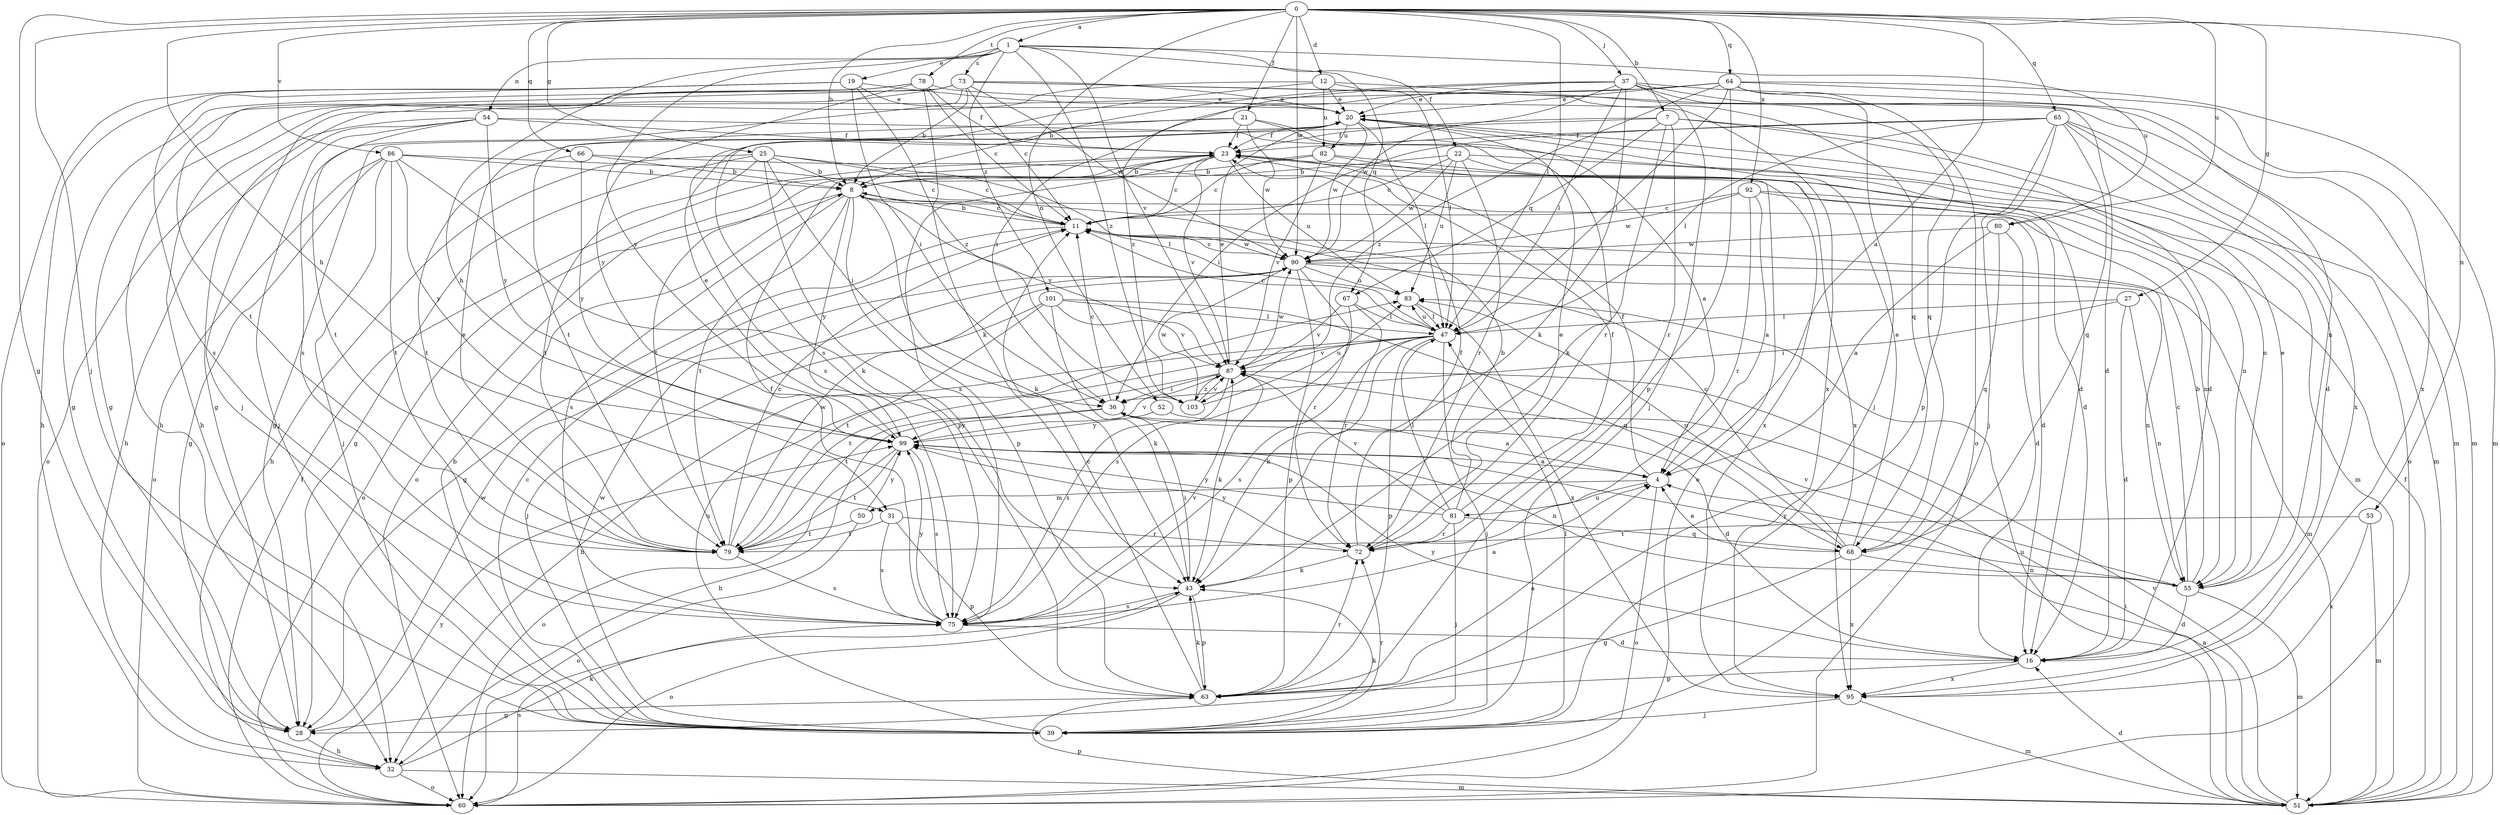 strict digraph  {
0;
1;
4;
7;
8;
11;
12;
16;
19;
20;
21;
22;
23;
25;
27;
28;
31;
32;
36;
37;
39;
43;
47;
50;
51;
52;
53;
54;
55;
60;
63;
64;
65;
66;
67;
68;
72;
73;
75;
78;
79;
80;
81;
82;
83;
86;
87;
90;
92;
95;
99;
101;
103;
0 -> 1  [label=a];
0 -> 4  [label=a];
0 -> 7  [label=b];
0 -> 8  [label=b];
0 -> 12  [label=d];
0 -> 21  [label=f];
0 -> 25  [label=g];
0 -> 27  [label=g];
0 -> 28  [label=g];
0 -> 31  [label=h];
0 -> 37  [label=j];
0 -> 39  [label=j];
0 -> 47  [label=l];
0 -> 52  [label=n];
0 -> 53  [label=n];
0 -> 64  [label=q];
0 -> 65  [label=q];
0 -> 66  [label=q];
0 -> 78  [label=t];
0 -> 80  [label=u];
0 -> 86  [label=v];
0 -> 90  [label=w];
0 -> 92  [label=x];
1 -> 19  [label=e];
1 -> 22  [label=f];
1 -> 31  [label=h];
1 -> 54  [label=n];
1 -> 67  [label=q];
1 -> 73  [label=s];
1 -> 80  [label=u];
1 -> 87  [label=v];
1 -> 99  [label=y];
1 -> 101  [label=z];
1 -> 103  [label=z];
4 -> 23  [label=f];
4 -> 50  [label=m];
4 -> 60  [label=o];
4 -> 81  [label=u];
7 -> 16  [label=d];
7 -> 23  [label=f];
7 -> 28  [label=g];
7 -> 43  [label=k];
7 -> 51  [label=m];
7 -> 67  [label=q];
7 -> 72  [label=r];
8 -> 11  [label=c];
8 -> 43  [label=k];
8 -> 60  [label=o];
8 -> 63  [label=p];
8 -> 75  [label=s];
8 -> 79  [label=t];
8 -> 87  [label=v];
8 -> 99  [label=y];
11 -> 8  [label=b];
11 -> 28  [label=g];
11 -> 90  [label=w];
12 -> 20  [label=e];
12 -> 32  [label=h];
12 -> 47  [label=l];
12 -> 68  [label=q];
12 -> 75  [label=s];
12 -> 82  [label=u];
16 -> 63  [label=p];
16 -> 95  [label=x];
16 -> 99  [label=y];
19 -> 20  [label=e];
19 -> 32  [label=h];
19 -> 36  [label=i];
19 -> 60  [label=o];
19 -> 75  [label=s];
19 -> 95  [label=x];
19 -> 103  [label=z];
20 -> 23  [label=f];
20 -> 47  [label=l];
20 -> 55  [label=n];
20 -> 82  [label=u];
20 -> 90  [label=w];
21 -> 4  [label=a];
21 -> 23  [label=f];
21 -> 72  [label=r];
21 -> 75  [label=s];
21 -> 79  [label=t];
21 -> 90  [label=w];
22 -> 8  [label=b];
22 -> 11  [label=c];
22 -> 51  [label=m];
22 -> 72  [label=r];
22 -> 83  [label=u];
22 -> 90  [label=w];
22 -> 95  [label=x];
23 -> 8  [label=b];
23 -> 11  [label=c];
23 -> 16  [label=d];
23 -> 60  [label=o];
23 -> 75  [label=s];
23 -> 79  [label=t];
23 -> 83  [label=u];
23 -> 87  [label=v];
25 -> 8  [label=b];
25 -> 11  [label=c];
25 -> 28  [label=g];
25 -> 32  [label=h];
25 -> 36  [label=i];
25 -> 47  [label=l];
25 -> 63  [label=p];
25 -> 79  [label=t];
27 -> 16  [label=d];
27 -> 36  [label=i];
27 -> 47  [label=l];
27 -> 55  [label=n];
28 -> 32  [label=h];
28 -> 90  [label=w];
31 -> 63  [label=p];
31 -> 72  [label=r];
31 -> 75  [label=s];
31 -> 79  [label=t];
32 -> 43  [label=k];
32 -> 51  [label=m];
32 -> 60  [label=o];
36 -> 11  [label=c];
36 -> 16  [label=d];
36 -> 32  [label=h];
36 -> 99  [label=y];
37 -> 8  [label=b];
37 -> 16  [label=d];
37 -> 20  [label=e];
37 -> 39  [label=j];
37 -> 43  [label=k];
37 -> 47  [label=l];
37 -> 51  [label=m];
37 -> 55  [label=n];
37 -> 90  [label=w];
37 -> 103  [label=z];
39 -> 8  [label=b];
39 -> 11  [label=c];
39 -> 43  [label=k];
39 -> 47  [label=l];
39 -> 72  [label=r];
39 -> 83  [label=u];
39 -> 90  [label=w];
43 -> 36  [label=i];
43 -> 60  [label=o];
43 -> 63  [label=p];
43 -> 75  [label=s];
47 -> 11  [label=c];
47 -> 32  [label=h];
47 -> 39  [label=j];
47 -> 43  [label=k];
47 -> 63  [label=p];
47 -> 75  [label=s];
47 -> 79  [label=t];
47 -> 83  [label=u];
47 -> 87  [label=v];
50 -> 60  [label=o];
50 -> 79  [label=t];
50 -> 99  [label=y];
51 -> 4  [label=a];
51 -> 16  [label=d];
51 -> 23  [label=f];
51 -> 36  [label=i];
51 -> 63  [label=p];
51 -> 83  [label=u];
51 -> 87  [label=v];
52 -> 4  [label=a];
52 -> 99  [label=y];
53 -> 51  [label=m];
53 -> 79  [label=t];
53 -> 95  [label=x];
54 -> 16  [label=d];
54 -> 23  [label=f];
54 -> 32  [label=h];
54 -> 39  [label=j];
54 -> 60  [label=o];
54 -> 79  [label=t];
54 -> 99  [label=y];
55 -> 8  [label=b];
55 -> 11  [label=c];
55 -> 16  [label=d];
55 -> 20  [label=e];
55 -> 51  [label=m];
55 -> 87  [label=v];
55 -> 99  [label=y];
60 -> 23  [label=f];
60 -> 75  [label=s];
60 -> 99  [label=y];
63 -> 4  [label=a];
63 -> 11  [label=c];
63 -> 28  [label=g];
63 -> 43  [label=k];
63 -> 72  [label=r];
64 -> 20  [label=e];
64 -> 28  [label=g];
64 -> 36  [label=i];
64 -> 39  [label=j];
64 -> 47  [label=l];
64 -> 51  [label=m];
64 -> 60  [label=o];
64 -> 63  [label=p];
64 -> 95  [label=x];
64 -> 103  [label=z];
65 -> 16  [label=d];
65 -> 23  [label=f];
65 -> 36  [label=i];
65 -> 39  [label=j];
65 -> 47  [label=l];
65 -> 60  [label=o];
65 -> 63  [label=p];
65 -> 68  [label=q];
65 -> 95  [label=x];
66 -> 8  [label=b];
66 -> 79  [label=t];
66 -> 95  [label=x];
66 -> 99  [label=y];
67 -> 47  [label=l];
67 -> 72  [label=r];
67 -> 75  [label=s];
67 -> 87  [label=v];
68 -> 4  [label=a];
68 -> 11  [label=c];
68 -> 20  [label=e];
68 -> 28  [label=g];
68 -> 55  [label=n];
68 -> 83  [label=u];
68 -> 95  [label=x];
72 -> 20  [label=e];
72 -> 23  [label=f];
72 -> 43  [label=k];
72 -> 99  [label=y];
73 -> 8  [label=b];
73 -> 11  [label=c];
73 -> 20  [label=e];
73 -> 28  [label=g];
73 -> 32  [label=h];
73 -> 39  [label=j];
73 -> 51  [label=m];
73 -> 68  [label=q];
73 -> 75  [label=s];
73 -> 90  [label=w];
75 -> 4  [label=a];
75 -> 16  [label=d];
75 -> 23  [label=f];
75 -> 87  [label=v];
75 -> 99  [label=y];
78 -> 11  [label=c];
78 -> 20  [label=e];
78 -> 23  [label=f];
78 -> 28  [label=g];
78 -> 43  [label=k];
78 -> 79  [label=t];
78 -> 99  [label=y];
79 -> 11  [label=c];
79 -> 20  [label=e];
79 -> 75  [label=s];
79 -> 90  [label=w];
80 -> 4  [label=a];
80 -> 16  [label=d];
80 -> 68  [label=q];
80 -> 90  [label=w];
81 -> 8  [label=b];
81 -> 23  [label=f];
81 -> 39  [label=j];
81 -> 47  [label=l];
81 -> 68  [label=q];
81 -> 72  [label=r];
81 -> 87  [label=v];
81 -> 99  [label=y];
82 -> 8  [label=b];
82 -> 11  [label=c];
82 -> 55  [label=n];
82 -> 60  [label=o];
82 -> 87  [label=v];
83 -> 47  [label=l];
83 -> 95  [label=x];
86 -> 8  [label=b];
86 -> 11  [label=c];
86 -> 28  [label=g];
86 -> 39  [label=j];
86 -> 43  [label=k];
86 -> 60  [label=o];
86 -> 79  [label=t];
86 -> 99  [label=y];
87 -> 20  [label=e];
87 -> 36  [label=i];
87 -> 43  [label=k];
87 -> 75  [label=s];
87 -> 79  [label=t];
87 -> 90  [label=w];
87 -> 103  [label=z];
90 -> 11  [label=c];
90 -> 51  [label=m];
90 -> 55  [label=n];
90 -> 63  [label=p];
90 -> 72  [label=r];
90 -> 83  [label=u];
92 -> 4  [label=a];
92 -> 11  [label=c];
92 -> 16  [label=d];
92 -> 55  [label=n];
92 -> 72  [label=r];
92 -> 90  [label=w];
95 -> 39  [label=j];
95 -> 51  [label=m];
99 -> 4  [label=a];
99 -> 20  [label=e];
99 -> 55  [label=n];
99 -> 60  [label=o];
99 -> 75  [label=s];
99 -> 79  [label=t];
99 -> 87  [label=v];
101 -> 39  [label=j];
101 -> 43  [label=k];
101 -> 47  [label=l];
101 -> 68  [label=q];
101 -> 79  [label=t];
101 -> 87  [label=v];
103 -> 83  [label=u];
103 -> 87  [label=v];
103 -> 90  [label=w];
}
